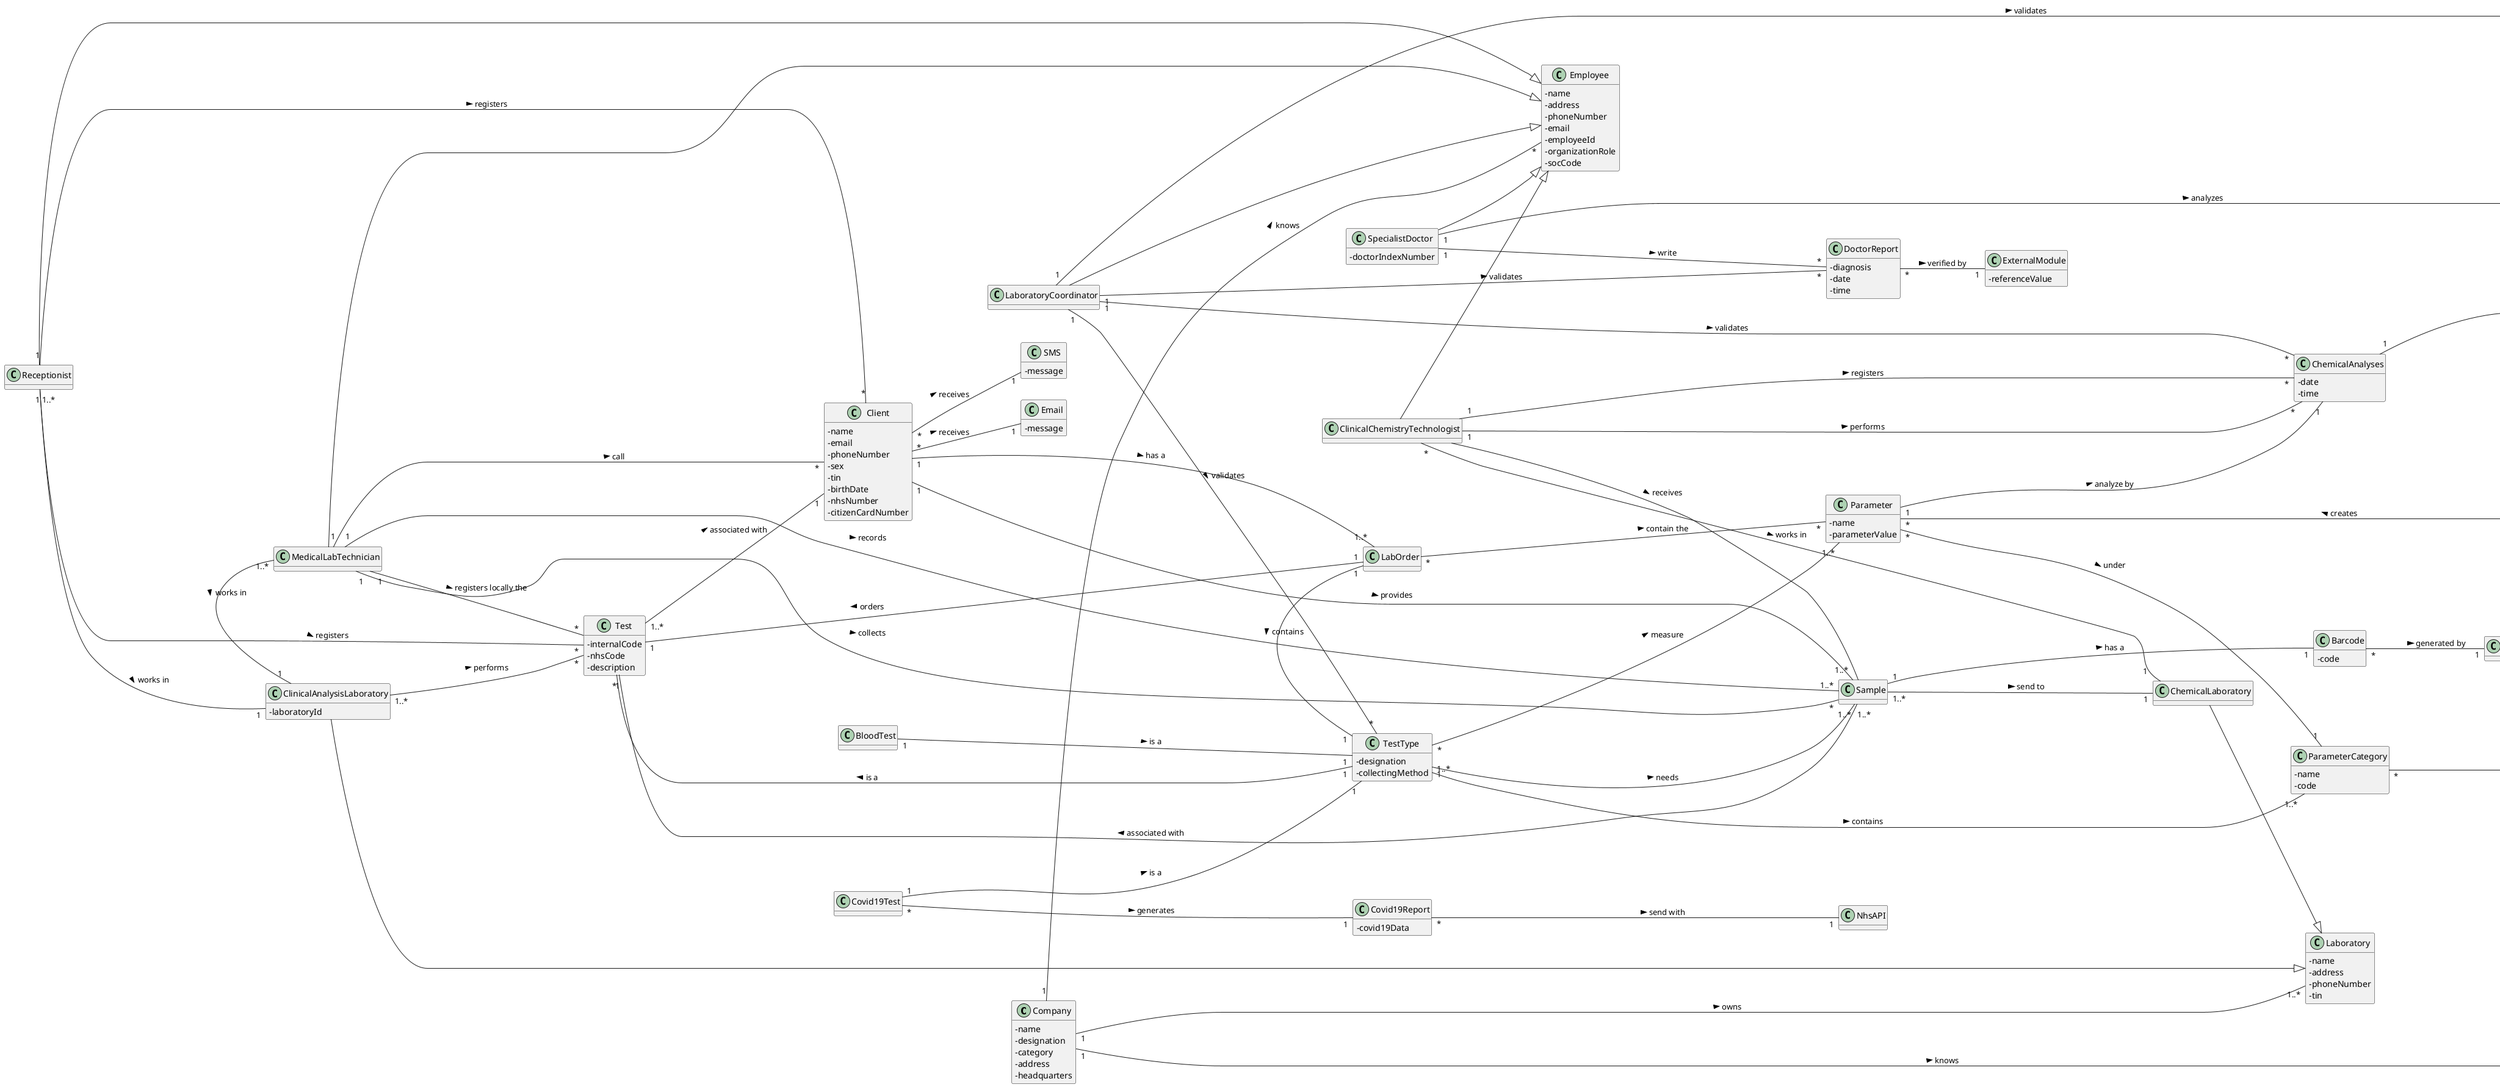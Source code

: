 @startuml
'https://plantuml.com/class-diagram

hide methods
left to right direction
skinparam classAttributeIconSize 0

class Company{
-name
-designation
-category
-address
-headquarters
}

class Employee{
-name
-address
-phoneNumber
-email
-employeeId
-organizationRole
-socCode
}

class TestType{
-designation
-collectingMethod
}

class SpecialistDoctor  {
-doctorIndexNumber
}

class Laboratory{
-name
-address
-phoneNumber
-tin
}

class Barcode{
-code
}

class DoctorReport{
-diagnosis
-date
-time
}

class Sample{
}

class Test{
-internalCode
-nhsCode
-description
}

class Client{
 - name
 - email
 - phoneNumber
 - sex
 - tin
 - birthDate
 - nhsNumber
 - citizenCardNumber
}

class Receptionist{

}

class ClinicalAnalysisLaboratory{
-laboratoryId
}

class ChemicalAnalyses{
-date
-time
}

class Parameter{
-name
-parameterValue
}

class ParameterCategory{
-name
-code
}

class MedicalLabTechnician{

}

class ChemicalLaboratory{

}

class ClinicalChemistryTechnologist{

}

class LabOrder{

}

class LaboratoryCoordinator{

}

class Administrator{

}

class ExternalAPI{

}

class ExternalModule {
-referenceValue
}

class NhsAPI{

}

class BloodTest{

}

class Covid19Test{
}

class Covid19Report{
-covid19Data
}

class SMS{
-message
}

class Email{
-message
}

class Results{

}


Company "1"----"*" Employee : knows >
Company "1"----"1..*" Laboratory : owns >
Company "1"----"1..*" Administrator : knows >
ClinicalAnalysisLaboratory --|> Laboratory
ChemicalLaboratory --|> Laboratory
MedicalLabTechnician --|> Employee
ClinicalChemistryTechnologist --|> Employee
Receptionist --|> Employee
Receptionist "1"----"*" Client : registers >
Receptionist "1"----"*" Test : registers >
Client "1"----"1..*" LabOrder : has a >
LabOrder "1"----"1" Test : orders >
LabOrder "*"----"*" Parameter: contain the >
Test "*"----"1" TestType : < is a
TestType "1"----"1..*" Sample : needs >
TestType "*"----"1..*" Parameter : measure >
MedicalLabTechnician "1"----"*" Sample : collects >
MedicalLabTechnician "1"----"*" Test: registers locally the >
Sample "1"----"1" Barcode : has a >
Barcode "*"--"1" ExternalAPI : generated by >
ClinicalChemistryTechnologist "*"----"1" ChemicalLaboratory : works in >
ClinicalChemistryTechnologist "1"--"*" ChemicalAnalyses : performs >
ChemicalAnalyses "1"--- "1" Results : generates >
ParameterCategory "*"----"1" Administrator : < creates
Parameter "*"----"1" ParameterCategory : under >
Parameter "*"----"1"Administrator : < creates
Parameter "1" ---- "1" ChemicalAnalyses : analyze by >
SpecialistDoctor --|> Employee
SpecialistDoctor "1"----"*" Results : analyzes >
SpecialistDoctor "1"----"*" DoctorReport : write >
LaboratoryCoordinator --|> Employee
LaboratoryCoordinator "1"----"*" DoctorReport : validates >
LaboratoryCoordinator "1"----"*" ChemicalAnalyses : validates >
LaboratoryCoordinator "1"-------------"*" Results : validates >
DoctorReport "*"--"1" ExternalModule: verified by >
Covid19Test "1"----"1" TestType : is a >
BloodTest "1"----"1" TestType : is a >
Covid19Test "*"----"1" Covid19Report : generates >
Covid19Report "*"----"1" NhsAPI : send with >
Receptionist "1..*"----"1" ClinicalAnalysisLaboratory : works in >
ClinicalAnalysisLaboratory "1..*"----"*" Test : performs >
MedicalLabTechnician "1..*"-"1" ClinicalAnalysisLaboratory : works in >
LabOrder "1"-"1" TestType : contains >
MedicalLabTechnician "1"--"*" Client : call >
Client "1"--"1..*" Sample : provides >
Sample "1..*"---"1" ChemicalLaboratory : send to >
ClinicalChemistryTechnologist "1"-----"*" ChemicalAnalyses : registers >
Test "1..*"----"1" Client : associated with >
TestType "1..*"----"1..*" ParameterCategory : contains >
Sample "1..*"----"1" Test : associated with >
ClinicalChemistryTechnologist ---- Sample : receives >
LaboratoryCoordinator "1"---"*" TestType : validates >
MedicalLabTechnician "1"----"1..*" Sample : records >
Client "*"--"1" SMS : receives >
Client "*"--"1" Email : receives >


@enduml
